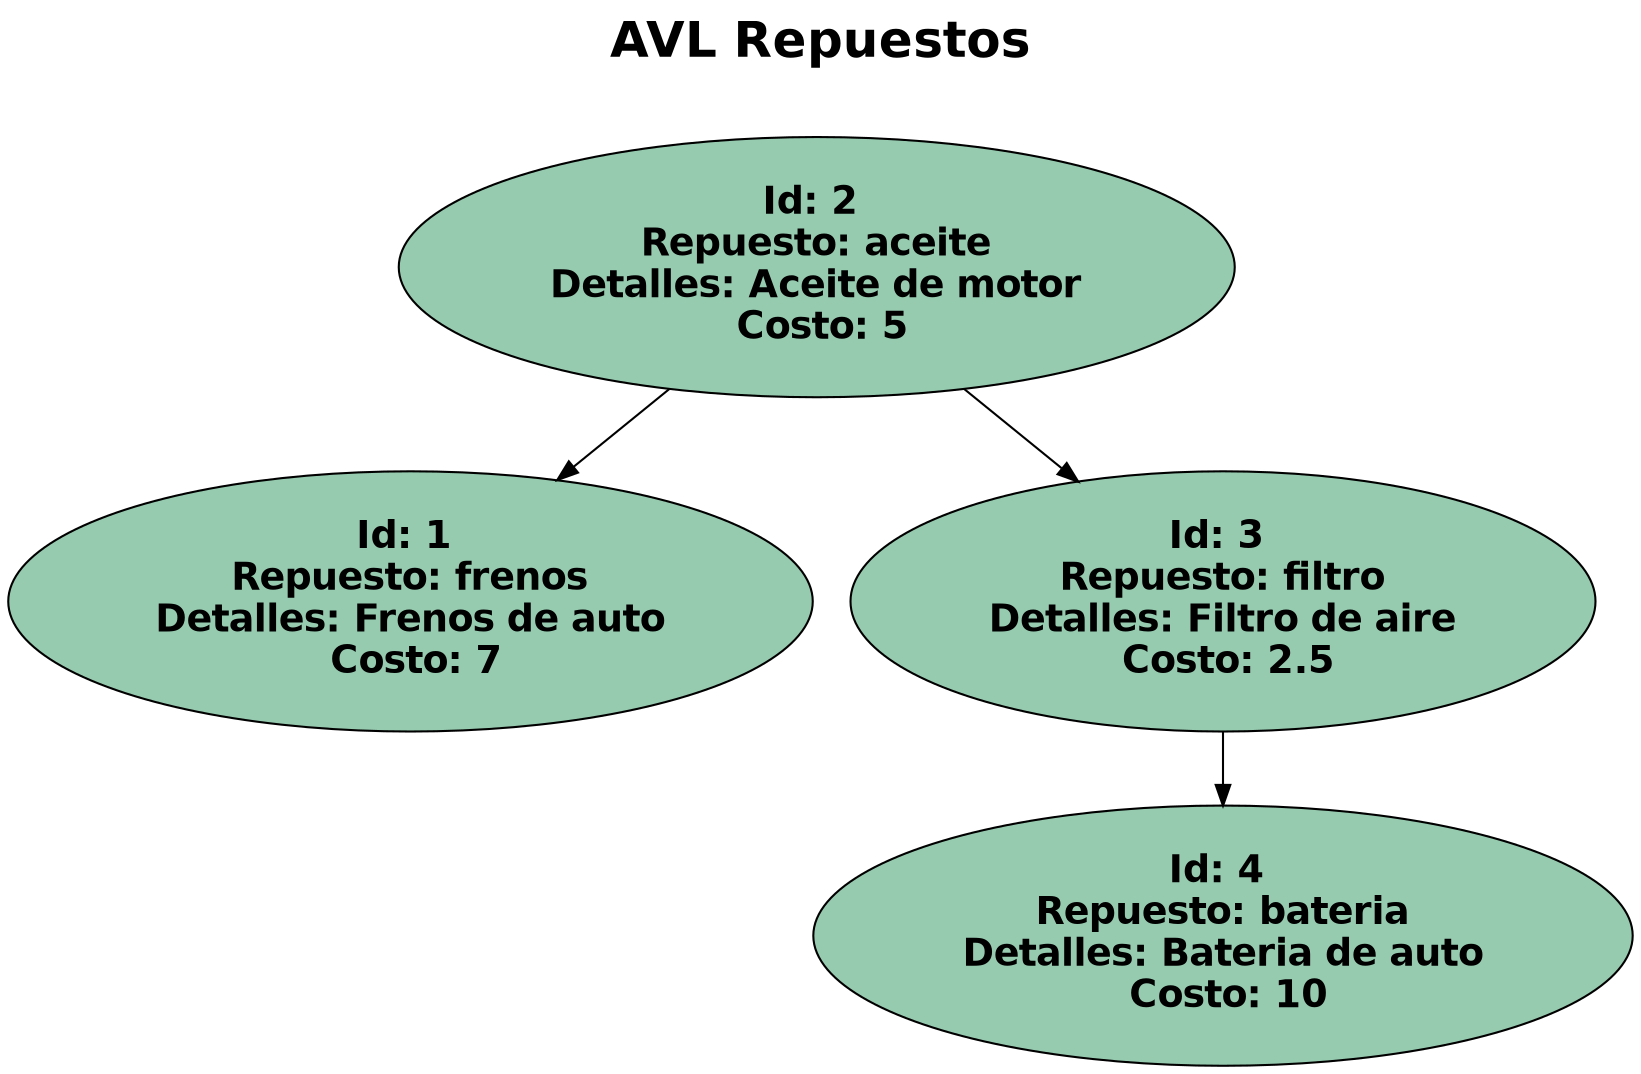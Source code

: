 digraph G {
label = "AVL Repuestos

";

labelloc = "t";
fontsize = 24;
fontname = "Helvetica-Bold";
 2 [label="Id: 2 \n Repuesto: aceite \n Detalles: Aceite de motor \n Costo: 5"        style="filled" fillcolor="#96cbb0" fontname="Helvetica-Bold" fontsize = 18];
  2 -> 1;
 1 [label="Id: 1 \n Repuesto: frenos \n Detalles: Frenos de auto \n Costo: 7"        style="filled" fillcolor="#96cbb0" fontname="Helvetica-Bold" fontsize = 18];
  2 -> 3;
 3 [label="Id: 3 \n Repuesto: filtro \n Detalles: Filtro de aire \n Costo: 2.5"        style="filled" fillcolor="#96cbb0" fontname="Helvetica-Bold" fontsize = 18];
  3 -> 4;
 4 [label="Id: 4 \n Repuesto: bateria \n Detalles: Bateria de auto \n Costo: 10"        style="filled" fillcolor="#96cbb0" fontname="Helvetica-Bold" fontsize = 18];
}
